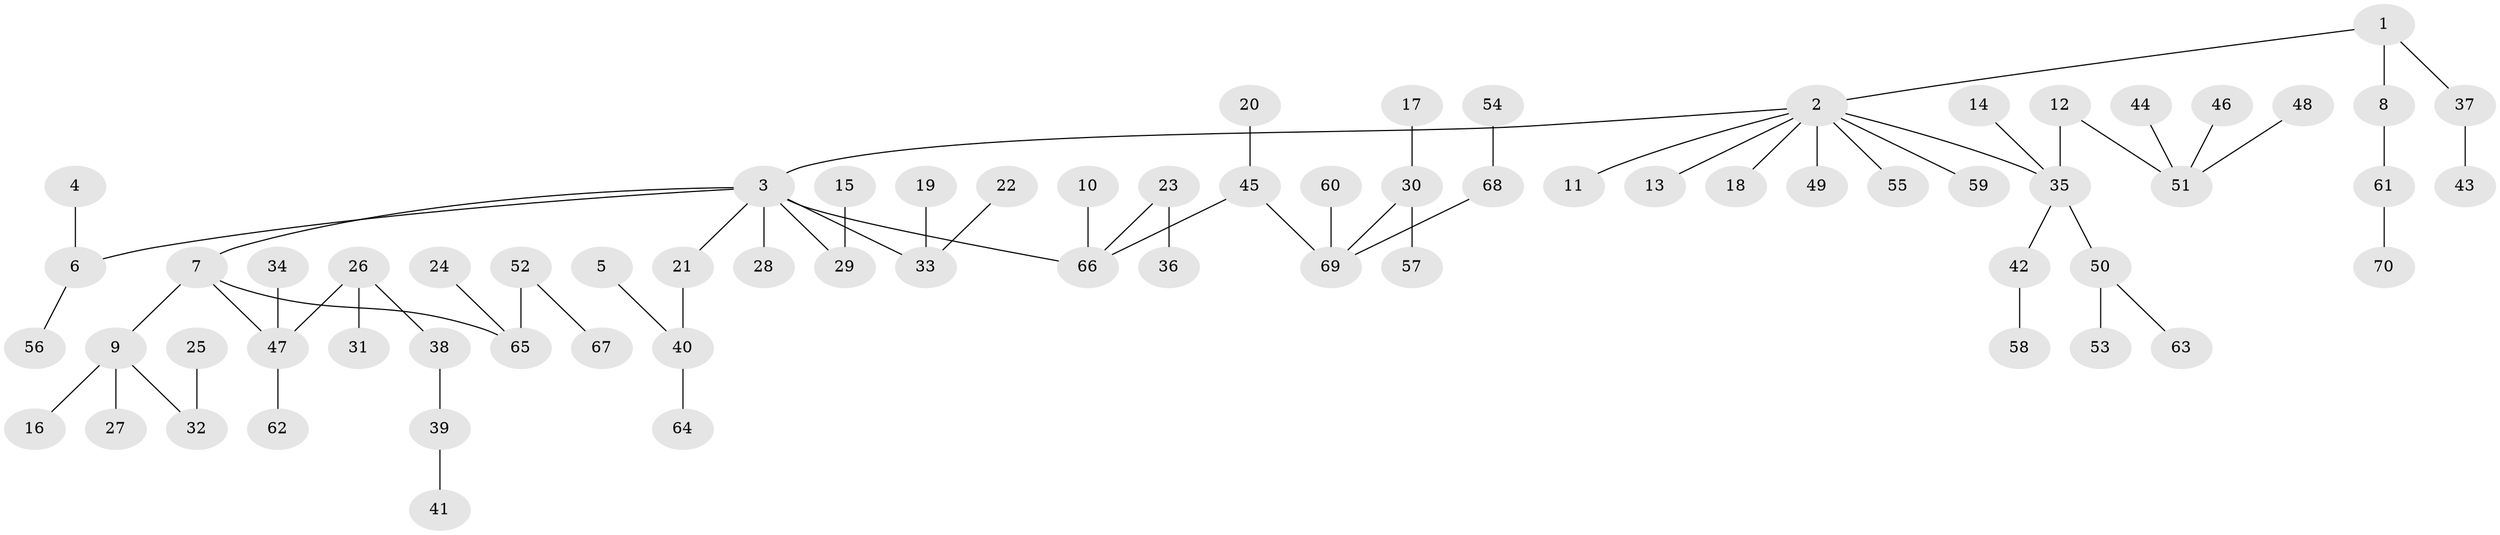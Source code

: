 // original degree distribution, {5: 0.04316546762589928, 3: 0.1223021582733813, 7: 0.007194244604316547, 6: 0.014388489208633094, 2: 0.2158273381294964, 4: 0.07913669064748201, 1: 0.5179856115107914}
// Generated by graph-tools (version 1.1) at 2025/50/03/09/25 03:50:17]
// undirected, 70 vertices, 69 edges
graph export_dot {
graph [start="1"]
  node [color=gray90,style=filled];
  1;
  2;
  3;
  4;
  5;
  6;
  7;
  8;
  9;
  10;
  11;
  12;
  13;
  14;
  15;
  16;
  17;
  18;
  19;
  20;
  21;
  22;
  23;
  24;
  25;
  26;
  27;
  28;
  29;
  30;
  31;
  32;
  33;
  34;
  35;
  36;
  37;
  38;
  39;
  40;
  41;
  42;
  43;
  44;
  45;
  46;
  47;
  48;
  49;
  50;
  51;
  52;
  53;
  54;
  55;
  56;
  57;
  58;
  59;
  60;
  61;
  62;
  63;
  64;
  65;
  66;
  67;
  68;
  69;
  70;
  1 -- 2 [weight=1.0];
  1 -- 8 [weight=1.0];
  1 -- 37 [weight=1.0];
  2 -- 3 [weight=1.0];
  2 -- 11 [weight=1.0];
  2 -- 13 [weight=1.0];
  2 -- 18 [weight=1.0];
  2 -- 35 [weight=1.0];
  2 -- 49 [weight=1.0];
  2 -- 55 [weight=1.0];
  2 -- 59 [weight=1.0];
  3 -- 6 [weight=1.0];
  3 -- 7 [weight=1.0];
  3 -- 21 [weight=1.0];
  3 -- 28 [weight=1.0];
  3 -- 29 [weight=1.0];
  3 -- 33 [weight=1.0];
  3 -- 66 [weight=1.0];
  4 -- 6 [weight=1.0];
  5 -- 40 [weight=1.0];
  6 -- 56 [weight=1.0];
  7 -- 9 [weight=1.0];
  7 -- 47 [weight=1.0];
  7 -- 65 [weight=1.0];
  8 -- 61 [weight=1.0];
  9 -- 16 [weight=1.0];
  9 -- 27 [weight=1.0];
  9 -- 32 [weight=1.0];
  10 -- 66 [weight=1.0];
  12 -- 35 [weight=1.0];
  12 -- 51 [weight=1.0];
  14 -- 35 [weight=1.0];
  15 -- 29 [weight=1.0];
  17 -- 30 [weight=1.0];
  19 -- 33 [weight=1.0];
  20 -- 45 [weight=1.0];
  21 -- 40 [weight=1.0];
  22 -- 33 [weight=1.0];
  23 -- 36 [weight=1.0];
  23 -- 66 [weight=1.0];
  24 -- 65 [weight=1.0];
  25 -- 32 [weight=1.0];
  26 -- 31 [weight=1.0];
  26 -- 38 [weight=1.0];
  26 -- 47 [weight=1.0];
  30 -- 57 [weight=1.0];
  30 -- 69 [weight=1.0];
  34 -- 47 [weight=1.0];
  35 -- 42 [weight=1.0];
  35 -- 50 [weight=1.0];
  37 -- 43 [weight=1.0];
  38 -- 39 [weight=1.0];
  39 -- 41 [weight=1.0];
  40 -- 64 [weight=1.0];
  42 -- 58 [weight=1.0];
  44 -- 51 [weight=1.0];
  45 -- 66 [weight=1.0];
  45 -- 69 [weight=1.0];
  46 -- 51 [weight=1.0];
  47 -- 62 [weight=1.0];
  48 -- 51 [weight=1.0];
  50 -- 53 [weight=1.0];
  50 -- 63 [weight=1.0];
  52 -- 65 [weight=1.0];
  52 -- 67 [weight=1.0];
  54 -- 68 [weight=1.0];
  60 -- 69 [weight=1.0];
  61 -- 70 [weight=1.0];
  68 -- 69 [weight=1.0];
}
